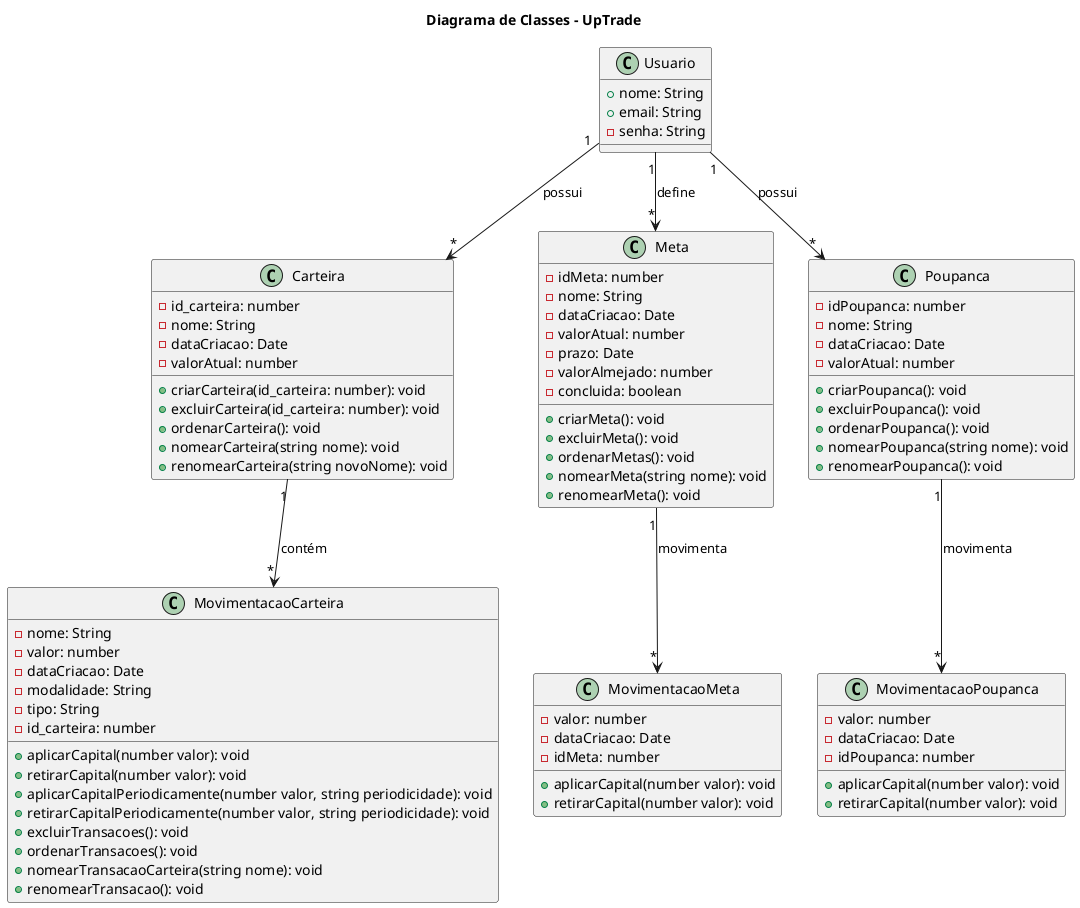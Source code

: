 @startuml - UpTrade

title Diagrama de Classes - UpTrade

class Usuario {
  +nome: String
  +email: String
  -senha: String
}

class Carteira {
  -id_carteira: number
  -nome: String
  -dataCriacao: Date
  -valorAtual: number
  +criarCarteira(id_carteira: number): void
  +excluirCarteira(id_carteira: number): void
  +ordenarCarteira(): void
  +nomearCarteira(string nome): void
  +renomearCarteira(string novoNome): void
}

class Meta {
  -idMeta: number
  -nome: String
  -dataCriacao: Date
  -valorAtual: number
  -prazo: Date
  -valorAlmejado: number
  -concluida: boolean
  +criarMeta(): void
  +excluirMeta(): void
  +ordenarMetas(): void
  +nomearMeta(string nome): void
  +renomearMeta(): void
}

class Poupanca {
  -idPoupanca: number
  -nome: String
  -dataCriacao: Date
  -valorAtual: number
  +criarPoupanca(): void
  +excluirPoupanca(): void
  +ordenarPoupanca(): void
  +nomearPoupanca(string nome): void
  +renomearPoupanca(): void
}

class MovimentacaoCarteira {
  -nome: String
  -valor: number
  -dataCriacao: Date
  -modalidade: String
  -tipo: String
  -id_carteira: number 
  +aplicarCapital(number valor): void
  +retirarCapital(number valor): void
  +aplicarCapitalPeriodicamente(number valor, string periodicidade): void
  +retirarCapitalPeriodicamente(number valor, string periodicidade): void
  +excluirTransacoes(): void
  +ordenarTransacoes(): void
  +nomearTransacaoCarteira(string nome): void
  +renomearTransacao(): void
}

class MovimentacaoMeta {
  -valor: number
  -dataCriacao: Date
  -idMeta: number 
  +aplicarCapital(number valor): void
  +retirarCapital(number valor): void
}

class MovimentacaoPoupanca {
  -valor: number
  -dataCriacao: Date
  -idPoupanca: number
  +aplicarCapital(number valor): void
  +retirarCapital(number valor): void
}

' Relacionamentos
Usuario "1" --> "*" Carteira : possui
Carteira "1" --> "*" MovimentacaoCarteira : contém
Usuario "1" --> "*" Meta : define
Meta "1" --> "*" MovimentacaoMeta : movimenta
Usuario "1" --> "*" Poupanca : possui
Poupanca "1" --> "*" MovimentacaoPoupanca : movimenta

@enduml